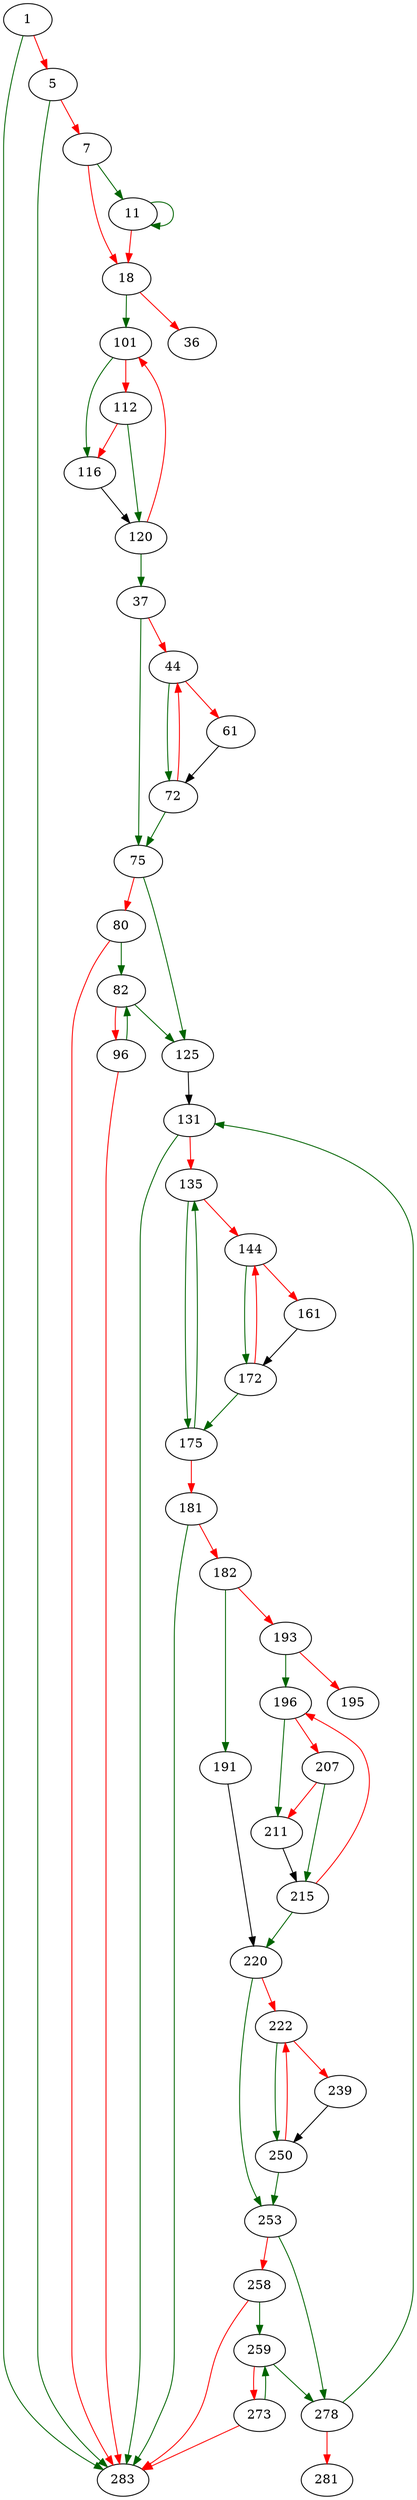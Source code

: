 strict digraph "prime_p" {
	// Node definitions.
	1 [entry=true];
	283;
	5;
	7;
	11;
	18;
	101;
	36;
	37;
	75;
	44;
	72;
	61;
	125;
	80;
	82;
	96;
	116;
	112;
	120;
	131;
	135;
	175;
	144;
	172;
	161;
	181;
	182;
	191;
	193;
	220;
	196;
	195;
	211;
	207;
	215;
	253;
	222;
	250;
	239;
	278;
	258;
	259;
	273;
	281;

	// Edge definitions.
	1 -> 283 [
		color=darkgreen
		cond=true
	];
	1 -> 5 [
		color=red
		cond=false
	];
	5 -> 283 [
		color=darkgreen
		cond=true
	];
	5 -> 7 [
		color=red
		cond=false
	];
	7 -> 11 [
		color=darkgreen
		cond=true
	];
	7 -> 18 [
		color=red
		cond=false
	];
	11 -> 11 [
		color=darkgreen
		cond=true
	];
	11 -> 18 [
		color=red
		cond=false
	];
	18 -> 101 [
		color=darkgreen
		cond=true
	];
	18 -> 36 [
		color=red
		cond=false
	];
	101 -> 116 [
		color=darkgreen
		cond=true
	];
	101 -> 112 [
		color=red
		cond=false
	];
	37 -> 75 [
		color=darkgreen
		cond=true
	];
	37 -> 44 [
		color=red
		cond=false
	];
	75 -> 125 [
		color=darkgreen
		cond=true
	];
	75 -> 80 [
		color=red
		cond=false
	];
	44 -> 72 [
		color=darkgreen
		cond=true
	];
	44 -> 61 [
		color=red
		cond=false
	];
	72 -> 75 [
		color=darkgreen
		cond=true
	];
	72 -> 44 [
		color=red
		cond=false
	];
	61 -> 72;
	125 -> 131;
	80 -> 283 [
		color=red
		cond=false
	];
	80 -> 82 [
		color=darkgreen
		cond=true
	];
	82 -> 125 [
		color=darkgreen
		cond=true
	];
	82 -> 96 [
		color=red
		cond=false
	];
	96 -> 283 [
		color=red
		cond=false
	];
	96 -> 82 [
		color=darkgreen
		cond=true
	];
	116 -> 120;
	112 -> 116 [
		color=red
		cond=false
	];
	112 -> 120 [
		color=darkgreen
		cond=true
	];
	120 -> 101 [
		color=red
		cond=false
	];
	120 -> 37 [
		color=darkgreen
		cond=true
	];
	131 -> 283 [
		color=darkgreen
		cond=true
	];
	131 -> 135 [
		color=red
		cond=false
	];
	135 -> 175 [
		color=darkgreen
		cond=true
	];
	135 -> 144 [
		color=red
		cond=false
	];
	175 -> 135 [
		color=darkgreen
		cond=true
	];
	175 -> 181 [
		color=red
		cond=false
	];
	144 -> 172 [
		color=darkgreen
		cond=true
	];
	144 -> 161 [
		color=red
		cond=false
	];
	172 -> 175 [
		color=darkgreen
		cond=true
	];
	172 -> 144 [
		color=red
		cond=false
	];
	161 -> 172;
	181 -> 283 [
		color=darkgreen
		cond=true
	];
	181 -> 182 [
		color=red
		cond=false
	];
	182 -> 191 [
		color=darkgreen
		cond=true
	];
	182 -> 193 [
		color=red
		cond=false
	];
	191 -> 220;
	193 -> 196 [
		color=darkgreen
		cond=true
	];
	193 -> 195 [
		color=red
		cond=false
	];
	220 -> 253 [
		color=darkgreen
		cond=true
	];
	220 -> 222 [
		color=red
		cond=false
	];
	196 -> 211 [
		color=darkgreen
		cond=true
	];
	196 -> 207 [
		color=red
		cond=false
	];
	211 -> 215;
	207 -> 211 [
		color=red
		cond=false
	];
	207 -> 215 [
		color=darkgreen
		cond=true
	];
	215 -> 220 [
		color=darkgreen
		cond=true
	];
	215 -> 196 [
		color=red
		cond=false
	];
	253 -> 278 [
		color=darkgreen
		cond=true
	];
	253 -> 258 [
		color=red
		cond=false
	];
	222 -> 250 [
		color=darkgreen
		cond=true
	];
	222 -> 239 [
		color=red
		cond=false
	];
	250 -> 253 [
		color=darkgreen
		cond=true
	];
	250 -> 222 [
		color=red
		cond=false
	];
	239 -> 250;
	278 -> 131 [
		color=darkgreen
		cond=true
	];
	278 -> 281 [
		color=red
		cond=false
	];
	258 -> 283 [
		color=red
		cond=false
	];
	258 -> 259 [
		color=darkgreen
		cond=true
	];
	259 -> 278 [
		color=darkgreen
		cond=true
	];
	259 -> 273 [
		color=red
		cond=false
	];
	273 -> 283 [
		color=red
		cond=false
	];
	273 -> 259 [
		color=darkgreen
		cond=true
	];
}